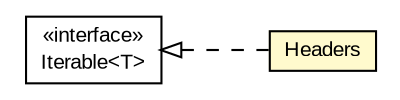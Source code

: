 #!/usr/local/bin/dot
#
# Class diagram 
# Generated by UMLGraph version R5_6-24-gf6e263 (http://www.umlgraph.org/)
#

digraph G {
	edge [fontname="arial",fontsize=10,labelfontname="arial",labelfontsize=10];
	node [fontname="arial",fontsize=10,shape=plaintext];
	nodesep=0.25;
	ranksep=0.5;
	rankdir=LR;
	// io.reinert.requestor.Headers
	c4320 [label=<<table title="io.reinert.requestor.Headers" border="0" cellborder="1" cellspacing="0" cellpadding="2" port="p" bgcolor="lemonChiffon" href="./Headers.html">
		<tr><td><table border="0" cellspacing="0" cellpadding="1">
<tr><td align="center" balign="center"> Headers </td></tr>
		</table></td></tr>
		</table>>, URL="./Headers.html", fontname="arial", fontcolor="black", fontsize=10.0];
	//io.reinert.requestor.Headers implements java.lang.Iterable<T>
	c4386:p -> c4320:p [dir=back,arrowtail=empty,style=dashed];
	// java.lang.Iterable<T>
	c4386 [label=<<table title="java.lang.Iterable" border="0" cellborder="1" cellspacing="0" cellpadding="2" port="p" href="http://download.oracle.com/javase/7/docs/api/java/lang/Iterable.html">
		<tr><td><table border="0" cellspacing="0" cellpadding="1">
<tr><td align="center" balign="center"> &#171;interface&#187; </td></tr>
<tr><td align="center" balign="center"> Iterable&lt;T&gt; </td></tr>
		</table></td></tr>
		</table>>, URL="http://download.oracle.com/javase/7/docs/api/java/lang/Iterable.html", fontname="arial", fontcolor="black", fontsize=10.0];
}

